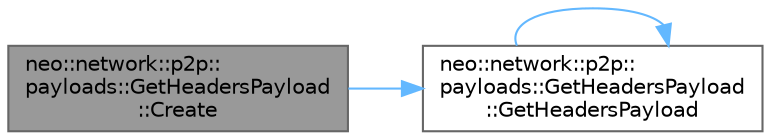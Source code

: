 digraph "neo::network::p2p::payloads::GetHeadersPayload::Create"
{
 // LATEX_PDF_SIZE
  bgcolor="transparent";
  edge [fontname=Helvetica,fontsize=10,labelfontname=Helvetica,labelfontsize=10];
  node [fontname=Helvetica,fontsize=10,shape=box,height=0.2,width=0.4];
  rankdir="LR";
  Node1 [id="Node000001",label="neo::network::p2p::\lpayloads::GetHeadersPayload\l::Create",height=0.2,width=0.4,color="gray40", fillcolor="grey60", style="filled", fontcolor="black",tooltip="Creates a new GetHeadersPayload with the specified parameters."];
  Node1 -> Node2 [id="edge1_Node000001_Node000002",color="steelblue1",style="solid",tooltip=" "];
  Node2 [id="Node000002",label="neo::network::p2p::\lpayloads::GetHeadersPayload\l::GetHeadersPayload",height=0.2,width=0.4,color="grey40", fillcolor="white", style="filled",URL="$classneo_1_1network_1_1p2p_1_1payloads_1_1_get_headers_payload.html#ab9a8be3b9f8c51d4f8fd2d85151764a0",tooltip="Constructs a GetHeadersPayload."];
  Node2 -> Node2 [id="edge2_Node000002_Node000002",color="steelblue1",style="solid",tooltip=" "];
}
